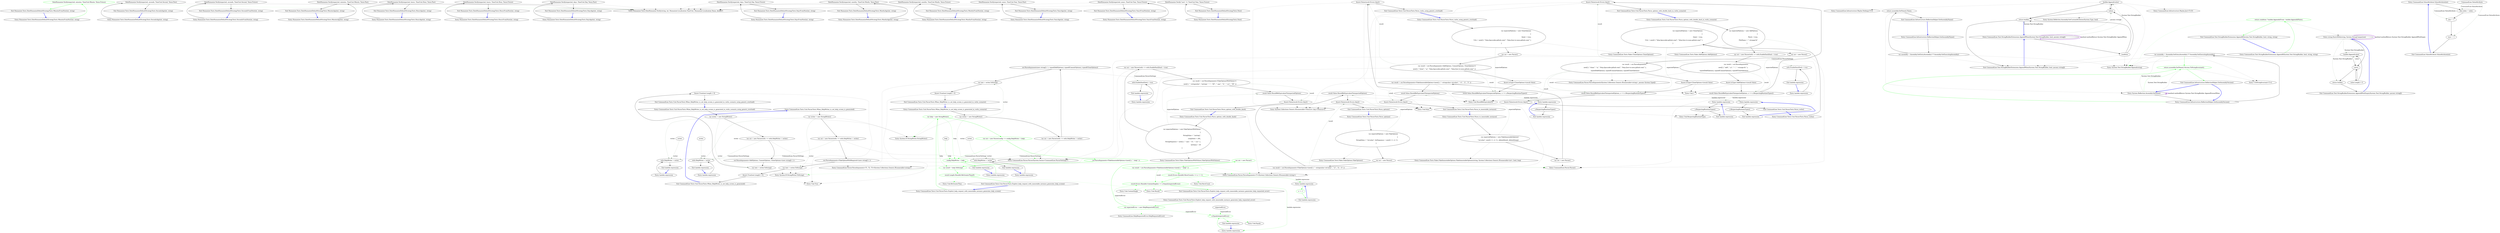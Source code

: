 digraph  {
d13 [label="DateHumanize.Verify(expected, minutes, TimeUnit.Minute, Tense.Future)", span="56-56", cluster="Humanizer.Tests.DateHumanizeDefaultStrategyTests.MinutesFromNow(int, string)", color=green, community=0];
d12 [label="Entry Humanizer.Tests.DateHumanizeDefaultStrategyTests.MinutesFromNow(int, string)", span="54-54", cluster="Humanizer.Tests.DateHumanizeDefaultStrategyTests.MinutesFromNow(int, string)"];
d14 [label="Exit Humanizer.Tests.DateHumanizeDefaultStrategyTests.MinutesFromNow(int, string)", span="54-54", cluster="Humanizer.Tests.DateHumanizeDefaultStrategyTests.MinutesFromNow(int, string)"];
d5 [label="Entry Humanizer.Tests.DateHumanize.Verify(string, int, Humanizer.Localisation.TimeUnit, Humanizer.Localisation.Tense, double?)", span="29-29", cluster="Humanizer.Tests.DateHumanize.Verify(string, int, Humanizer.Localisation.TimeUnit, Humanizer.Localisation.Tense, double?)"];
d3 [label="DateHumanize.Verify(expected, seconds, TimeUnit.Second, Tense.Past)", span="20-20", cluster="Humanizer.Tests.DateHumanizeDefaultStrategyTests.SecondsAgo(int, string)"];
d7 [label="DateHumanize.Verify(expected, seconds, TimeUnit.Second, Tense.Future)", span="30-30", cluster="Humanizer.Tests.DateHumanizeDefaultStrategyTests.SecondsFromNow(int, string)"];
d10 [label="DateHumanize.Verify(expected, minutes, TimeUnit.Minute, Tense.Past)", span="44-44", cluster="Humanizer.Tests.DateHumanizeDefaultStrategyTests.MinutesAgo(int, string)"];
d16 [label="DateHumanize.Verify(expected, hours, TimeUnit.Hour, Tense.Past)", span="66-66", cluster="Humanizer.Tests.DateHumanizeDefaultStrategyTests.HoursAgo(int, string)"];
d19 [label="DateHumanize.Verify(expected, hours, TimeUnit.Hour, Tense.Future)", span="76-76", cluster="Humanizer.Tests.DateHumanizeDefaultStrategyTests.HoursFromNow(int, string)"];
d22 [label="DateHumanize.Verify(expected, days, TimeUnit.Day, Tense.Past)", span="86-86", cluster="Humanizer.Tests.DateHumanizeDefaultStrategyTests.DaysAgo(int, string)"];
d25 [label="DateHumanize.Verify(expected, days, TimeUnit.Day, Tense.Future)", span="96-96", cluster="Humanizer.Tests.DateHumanizeDefaultStrategyTests.DaysFromNow(int, string)"];
d28 [label="DateHumanize.Verify(expected, months, TimeUnit.Month, Tense.Past)", span="106-106", cluster="Humanizer.Tests.DateHumanizeDefaultStrategyTests.MonthsAgo(int, string)"];
d31 [label="DateHumanize.Verify(expected, months, TimeUnit.Month, Tense.Future)", span="116-116", cluster="Humanizer.Tests.DateHumanizeDefaultStrategyTests.MonthsFromNow(int, string)"];
d34 [label="DateHumanize.Verify(expected, years, TimeUnit.Year, Tense.Past)", span="124-124", cluster="Humanizer.Tests.DateHumanizeDefaultStrategyTests.YearsAgo(int, string)"];
d37 [label="DateHumanize.Verify(expected, years, TimeUnit.Year, Tense.Future)", span="132-132", cluster="Humanizer.Tests.DateHumanizeDefaultStrategyTests.YearsFromNow(int, string)"];
d40 [label="DateHumanize.Verify(''now'', 0, TimeUnit.Year, Tense.Future)", span="138-138", cluster="Humanizer.Tests.DateHumanizeDefaultStrategyTests.Now()"];
d2 [label="Entry Humanizer.Tests.DateHumanizeDefaultStrategyTests.SecondsAgo(int, string)", span="18-18", cluster="Humanizer.Tests.DateHumanizeDefaultStrategyTests.SecondsAgo(int, string)"];
d4 [label="Exit Humanizer.Tests.DateHumanizeDefaultStrategyTests.SecondsAgo(int, string)", span="18-18", cluster="Humanizer.Tests.DateHumanizeDefaultStrategyTests.SecondsAgo(int, string)"];
d6 [label="Entry Humanizer.Tests.DateHumanizeDefaultStrategyTests.SecondsFromNow(int, string)", span="28-28", cluster="Humanizer.Tests.DateHumanizeDefaultStrategyTests.SecondsFromNow(int, string)"];
d8 [label="Exit Humanizer.Tests.DateHumanizeDefaultStrategyTests.SecondsFromNow(int, string)", span="28-28", cluster="Humanizer.Tests.DateHumanizeDefaultStrategyTests.SecondsFromNow(int, string)"];
d9 [label="Entry Humanizer.Tests.DateHumanizeDefaultStrategyTests.MinutesAgo(int, string)", span="42-42", cluster="Humanizer.Tests.DateHumanizeDefaultStrategyTests.MinutesAgo(int, string)"];
d11 [label="Exit Humanizer.Tests.DateHumanizeDefaultStrategyTests.MinutesAgo(int, string)", span="42-42", cluster="Humanizer.Tests.DateHumanizeDefaultStrategyTests.MinutesAgo(int, string)"];
d15 [label="Entry Humanizer.Tests.DateHumanizeDefaultStrategyTests.HoursAgo(int, string)", span="64-64", cluster="Humanizer.Tests.DateHumanizeDefaultStrategyTests.HoursAgo(int, string)"];
d17 [label="Exit Humanizer.Tests.DateHumanizeDefaultStrategyTests.HoursAgo(int, string)", span="64-64", cluster="Humanizer.Tests.DateHumanizeDefaultStrategyTests.HoursAgo(int, string)"];
d18 [label="Entry Humanizer.Tests.DateHumanizeDefaultStrategyTests.HoursFromNow(int, string)", span="74-74", cluster="Humanizer.Tests.DateHumanizeDefaultStrategyTests.HoursFromNow(int, string)"];
d20 [label="Exit Humanizer.Tests.DateHumanizeDefaultStrategyTests.HoursFromNow(int, string)", span="74-74", cluster="Humanizer.Tests.DateHumanizeDefaultStrategyTests.HoursFromNow(int, string)"];
d21 [label="Entry Humanizer.Tests.DateHumanizeDefaultStrategyTests.DaysAgo(int, string)", span="84-84", cluster="Humanizer.Tests.DateHumanizeDefaultStrategyTests.DaysAgo(int, string)"];
d23 [label="Exit Humanizer.Tests.DateHumanizeDefaultStrategyTests.DaysAgo(int, string)", span="84-84", cluster="Humanizer.Tests.DateHumanizeDefaultStrategyTests.DaysAgo(int, string)"];
d24 [label="Entry Humanizer.Tests.DateHumanizeDefaultStrategyTests.DaysFromNow(int, string)", span="94-94", cluster="Humanizer.Tests.DateHumanizeDefaultStrategyTests.DaysFromNow(int, string)"];
d26 [label="Exit Humanizer.Tests.DateHumanizeDefaultStrategyTests.DaysFromNow(int, string)", span="94-94", cluster="Humanizer.Tests.DateHumanizeDefaultStrategyTests.DaysFromNow(int, string)"];
d27 [label="Entry Humanizer.Tests.DateHumanizeDefaultStrategyTests.MonthsAgo(int, string)", span="104-104", cluster="Humanizer.Tests.DateHumanizeDefaultStrategyTests.MonthsAgo(int, string)"];
d29 [label="Exit Humanizer.Tests.DateHumanizeDefaultStrategyTests.MonthsAgo(int, string)", span="104-104", cluster="Humanizer.Tests.DateHumanizeDefaultStrategyTests.MonthsAgo(int, string)"];
d30 [label="Entry Humanizer.Tests.DateHumanizeDefaultStrategyTests.MonthsFromNow(int, string)", span="114-114", cluster="Humanizer.Tests.DateHumanizeDefaultStrategyTests.MonthsFromNow(int, string)"];
d32 [label="Exit Humanizer.Tests.DateHumanizeDefaultStrategyTests.MonthsFromNow(int, string)", span="114-114", cluster="Humanizer.Tests.DateHumanizeDefaultStrategyTests.MonthsFromNow(int, string)"];
d33 [label="Entry Humanizer.Tests.DateHumanizeDefaultStrategyTests.YearsAgo(int, string)", span="122-122", cluster="Humanizer.Tests.DateHumanizeDefaultStrategyTests.YearsAgo(int, string)"];
d35 [label="Exit Humanizer.Tests.DateHumanizeDefaultStrategyTests.YearsAgo(int, string)", span="122-122", cluster="Humanizer.Tests.DateHumanizeDefaultStrategyTests.YearsAgo(int, string)"];
d36 [label="Entry Humanizer.Tests.DateHumanizeDefaultStrategyTests.YearsFromNow(int, string)", span="130-130", cluster="Humanizer.Tests.DateHumanizeDefaultStrategyTests.YearsFromNow(int, string)"];
d38 [label="Exit Humanizer.Tests.DateHumanizeDefaultStrategyTests.YearsFromNow(int, string)", span="130-130", cluster="Humanizer.Tests.DateHumanizeDefaultStrategyTests.YearsFromNow(int, string)"];
d39 [label="Entry Humanizer.Tests.DateHumanizeDefaultStrategyTests.Now()", span="136-136", cluster="Humanizer.Tests.DateHumanizeDefaultStrategyTests.Now()"];
d41 [label="Exit Humanizer.Tests.DateHumanizeDefaultStrategyTests.Now()", span="136-136", cluster="Humanizer.Tests.DateHumanizeDefaultStrategyTests.Now()"];
m0_0 [label="Entry CommandLine.Tests.Unit.ParserTests.When_HelpWriter_is_set_help_screen_is_generated()", span="13-13", cluster="CommandLine.Tests.Unit.ParserTests.When_HelpWriter_is_set_help_screen_is_generated()", file="ParserTests.cs"];
m0_3 [label="sut.ParseArguments<FakeOptionWithRequired>(new string[] { })", span="20-20", cluster="CommandLine.Tests.Unit.ParserTests.When_HelpWriter_is_set_help_screen_is_generated()", file="ParserTests.cs"];
m0_1 [label="var writer = new StringWriter()", span="16-16", cluster="CommandLine.Tests.Unit.ParserTests.When_HelpWriter_is_set_help_screen_is_generated()", file="ParserTests.cs"];
m0_2 [label="var sut = new Parser(with => with.HelpWriter = writer)", span="17-17", cluster="CommandLine.Tests.Unit.ParserTests.When_HelpWriter_is_set_help_screen_is_generated()", file="ParserTests.cs"];
m0_4 [label="var text = writer.ToString()", span="23-23", cluster="CommandLine.Tests.Unit.ParserTests.When_HelpWriter_is_set_help_screen_is_generated()", file="ParserTests.cs"];
m0_5 [label="Assert.True(text.Length > 0)", span="24-24", cluster="CommandLine.Tests.Unit.ParserTests.When_HelpWriter_is_set_help_screen_is_generated()", file="ParserTests.cs"];
m0_6 [label="Exit CommandLine.Tests.Unit.ParserTests.When_HelpWriter_is_set_help_screen_is_generated()", span="13-13", cluster="CommandLine.Tests.Unit.ParserTests.When_HelpWriter_is_set_help_screen_is_generated()", file="ParserTests.cs"];
m0_108 [label="Entry CommandLine.Tests.Unit.ParserTests.Explicit_help_request_with_immutable_instance_generates_help_requested_error()", span="188-188", cluster="CommandLine.Tests.Unit.ParserTests.Explicit_help_request_with_immutable_instance_generates_help_requested_error()", file="ParserTests.cs"];
m0_109 [label="var expectedError = new HelpRequestedError()", span="191-191", cluster="CommandLine.Tests.Unit.ParserTests.Explicit_help_request_with_immutable_instance_generates_help_requested_error()", color=green, community=0, file="ParserTests.cs"];
m0_110 [label="var sut = new Parser()", span="192-192", cluster="CommandLine.Tests.Unit.ParserTests.Explicit_help_request_with_immutable_instance_generates_help_requested_error()", color=green, community=0, file="ParserTests.cs"];
m0_113 [label="result.Errors.Should().ContainSingle(e => e.Equals(expectedError))", span="199-199", cluster="CommandLine.Tests.Unit.ParserTests.Explicit_help_request_with_immutable_instance_generates_help_requested_error()", color=green, community=0, file="ParserTests.cs"];
m0_111 [label="var result = sut.ParseArguments<FakeImmutableOptions>(new[] { ''--help'' })", span="195-195", cluster="CommandLine.Tests.Unit.ParserTests.Explicit_help_request_with_immutable_instance_generates_help_requested_error()", color=green, community=0, file="ParserTests.cs"];
m0_112 [label="result.Errors.Should().HaveCount(x => x == 1)", span="198-198", cluster="CommandLine.Tests.Unit.ParserTests.Explicit_help_request_with_immutable_instance_generates_help_requested_error()", color=green, community=0, file="ParserTests.cs"];
m0_114 [label="Exit CommandLine.Tests.Unit.ParserTests.Explicit_help_request_with_immutable_instance_generates_help_requested_error()", span="188-188", cluster="CommandLine.Tests.Unit.ParserTests.Explicit_help_request_with_immutable_instance_generates_help_requested_error()", file="ParserTests.cs"];
m0_8 [label="Entry CommandLine.Parser.Parser(System.Action<CommandLine.ParserSettings>)", span="36-36", cluster="CommandLine.Parser.Parser(System.Action<CommandLine.ParserSettings>)", file="ParserTests.cs"];
m0_85 [label="Entry CommandLine.Tests.Fakes.CloneOptions.CloneOptions()", span="33-33", cluster="CommandLine.Tests.Fakes.CloneOptions.CloneOptions()", file="ParserTests.cs"];
m0_126 [label="Entry CommandLine.Tests.Unit.ParserTests.Explicit_help_request_with_immutable_instance_generates_help_screen()", span="204-204", cluster="CommandLine.Tests.Unit.ParserTests.Explicit_help_request_with_immutable_instance_generates_help_screen()", file="ParserTests.cs"];
m0_127 [label="var help = new StringWriter()", span="207-207", cluster="CommandLine.Tests.Unit.ParserTests.Explicit_help_request_with_immutable_instance_generates_help_screen()", color=green, community=0, file="ParserTests.cs"];
m0_128 [label="var sut = new Parser(config => config.HelpWriter = help)", span="208-208", cluster="CommandLine.Tests.Unit.ParserTests.Explicit_help_request_with_immutable_instance_generates_help_screen()", color=green, community=0, file="ParserTests.cs"];
m0_130 [label="var result = help.ToString()", span="212-212", cluster="CommandLine.Tests.Unit.ParserTests.Explicit_help_request_with_immutable_instance_generates_help_screen()", color=green, community=0, file="ParserTests.cs"];
m0_129 [label="sut.ParseArguments<FakeImmutableOptions>(new[] { ''--help'' })", span="211-211", cluster="CommandLine.Tests.Unit.ParserTests.Explicit_help_request_with_immutable_instance_generates_help_screen()", color=green, community=0, file="ParserTests.cs"];
m0_131 [label="result.Length.Should().BeGreaterThan(0)", span="215-215", cluster="CommandLine.Tests.Unit.ParserTests.Explicit_help_request_with_immutable_instance_generates_help_screen()", color=green, community=0, file="ParserTests.cs"];
m0_132 [label="Exit CommandLine.Tests.Unit.ParserTests.Explicit_help_request_with_immutable_instance_generates_help_screen()", span="204-204", cluster="CommandLine.Tests.Unit.ParserTests.Explicit_help_request_with_immutable_instance_generates_help_screen()", file="ParserTests.cs"];
m0_11 [label="Entry Unk.True", span="", cluster="Unk.True", file="ParserTests.cs"];
m0_49 [label="Entry CommandLine.Tests.Unit.ParserTests.Parse_options_with_double_dash()", span="80-80", cluster="CommandLine.Tests.Unit.ParserTests.Parse_options_with_double_dash()", file="ParserTests.cs"];
m0_52 [label="var result = sut.ParseArguments<FakeOptionsWithValues>(\r\n                new[] { ''--stringvalue'', ''astring'', ''--'', ''20'', ''--aaa'', ''-b'', ''--ccc'', ''30'' })", span="93-94", cluster="CommandLine.Tests.Unit.ParserTests.Parse_options_with_double_dash()", file="ParserTests.cs"];
m0_51 [label="var sut = new Parser(with => with.EnableDashDash = true)", span="90-90", cluster="CommandLine.Tests.Unit.ParserTests.Parse_options_with_double_dash()", file="ParserTests.cs"];
m0_53 [label="result.Value.ShouldBeEquivalentTo(expectedOptions)", span="97-97", cluster="CommandLine.Tests.Unit.ParserTests.Parse_options_with_double_dash()", file="ParserTests.cs"];
m0_54 [label="Assert.False(result.Errors.Any())", span="98-98", cluster="CommandLine.Tests.Unit.ParserTests.Parse_options_with_double_dash()", file="ParserTests.cs"];
m0_50 [label="var expectedOptions = new FakeOptionsWithValues\r\n                {\r\n                    StringValue = ''astring'',\r\n                    LongValue = 20L,\r\n                    StringSequence = new[] { ''--aaa'', ''-b'', ''--ccc'' },\r\n                    IntValue = 30\r\n                }", span="83-89", cluster="CommandLine.Tests.Unit.ParserTests.Parse_options_with_double_dash()", file="ParserTests.cs"];
m0_55 [label="Exit CommandLine.Tests.Unit.ParserTests.Parse_options_with_double_dash()", span="80-80", cluster="CommandLine.Tests.Unit.ParserTests.Parse_options_with_double_dash()", file="ParserTests.cs"];
m0_118 [label="Entry Unk.ContainSingle", span="", cluster="Unk.ContainSingle", file="ParserTests.cs"];
m0_69 [label="Entry Unk.>", span="", cluster="Unk.>", file="ParserTests.cs"];
m0_22 [label="Entry CommandLine.Parser.ParseArguments(System.Collections.Generic.IEnumerable<string>, params System.Type[])", span="141-141", cluster="CommandLine.Parser.ParseArguments(System.Collections.Generic.IEnumerable<string>, params System.Type[])", file="ParserTests.cs"];
m0_33 [label="Entry CommandLine.Parser.ParseArguments<T1, T2, T3>(System.Collections.Generic.IEnumerable<string>)", span="46-46", cluster="CommandLine.Parser.ParseArguments<T1, T2, T3>(System.Collections.Generic.IEnumerable<string>)", file="ParserTests.cs"];
m0_89 [label="Entry CommandLine.Tests.Unit.ParserTests.Parse_verbs_using_generic_overload()", span="149-149", cluster="CommandLine.Tests.Unit.ParserTests.Parse_verbs_using_generic_overload()", file="ParserTests.cs"];
m0_91 [label="var sut = new Parser()", span="157-157", cluster="CommandLine.Tests.Unit.ParserTests.Parse_verbs_using_generic_overload()", file="ParserTests.cs"];
m0_90 [label="var expectedOptions = new CloneOptions\r\n            {\r\n                Quiet = true,\r\n                Urls = new[] { ''http://gsscoder.github.com/'', ''http://yes-to-nooo.github.com/'' }\r\n            }", span="152-156", cluster="CommandLine.Tests.Unit.ParserTests.Parse_verbs_using_generic_overload()", file="ParserTests.cs"];
m0_92 [label="var result = sut.ParseArguments<AddOptions, CommitOptions, CloneOptions>(\r\n                new[] { ''clone'', ''-q'', ''http://gsscoder.github.com/'', ''http://yes-to-nooo.github.com/'' })", span="160-161", cluster="CommandLine.Tests.Unit.ParserTests.Parse_verbs_using_generic_overload()", file="ParserTests.cs"];
m0_94 [label="result.Value.ShouldBeEquivalentTo(expectedOptions, o => o.RespectingRuntimeTypes())", span="165-165", cluster="CommandLine.Tests.Unit.ParserTests.Parse_verbs_using_generic_overload()", file="ParserTests.cs"];
m0_93 [label="Assert.IsType<CloneOptions>(result.Value)", span="164-164", cluster="CommandLine.Tests.Unit.ParserTests.Parse_verbs_using_generic_overload()", file="ParserTests.cs"];
m0_95 [label="Assert.False(result.Errors.Any())", span="166-166", cluster="CommandLine.Tests.Unit.ParserTests.Parse_verbs_using_generic_overload()", file="ParserTests.cs"];
m0_96 [label="Exit CommandLine.Tests.Unit.ParserTests.Parse_verbs_using_generic_overload()", span="149-149", cluster="CommandLine.Tests.Unit.ParserTests.Parse_verbs_using_generic_overload()", file="ParserTests.cs"];
m0_60 [label="Entry CommandLine.Tests.Unit.ParserTests.Parse_options_with_double_dash_in_verbs_scenario()", span="103-103", cluster="CommandLine.Tests.Unit.ParserTests.Parse_options_with_double_dash_in_verbs_scenario()", file="ParserTests.cs"];
m0_62 [label="var sut = new Parser(with => with.EnableDashDash = true)", span="111-111", cluster="CommandLine.Tests.Unit.ParserTests.Parse_options_with_double_dash_in_verbs_scenario()", file="ParserTests.cs"];
m0_61 [label="var expectedOptions = new AddOptions\r\n                {\r\n                    Patch = true,\r\n                    FileName = ''--strange-fn''\r\n                }", span="106-110", cluster="CommandLine.Tests.Unit.ParserTests.Parse_options_with_double_dash_in_verbs_scenario()", file="ParserTests.cs"];
m0_63 [label="var result = sut.ParseArguments(\r\n                new[] { ''add'', ''-p'', ''--'', ''--strange-fn'' },\r\n                typeof(AddOptions), typeof(CommitOptions), typeof(CloneOptions))", span="114-116", cluster="CommandLine.Tests.Unit.ParserTests.Parse_options_with_double_dash_in_verbs_scenario()", file="ParserTests.cs"];
m0_65 [label="result.Value.ShouldBeEquivalentTo(expectedOptions, o => o.RespectingRuntimeTypes())", span="120-120", cluster="CommandLine.Tests.Unit.ParserTests.Parse_options_with_double_dash_in_verbs_scenario()", file="ParserTests.cs"];
m0_64 [label="Assert.IsType<AddOptions>(result.Value)", span="119-119", cluster="CommandLine.Tests.Unit.ParserTests.Parse_options_with_double_dash_in_verbs_scenario()", file="ParserTests.cs"];
m0_66 [label="Assert.False(result.Errors.Any())", span="121-121", cluster="CommandLine.Tests.Unit.ParserTests.Parse_options_with_double_dash_in_verbs_scenario()", file="ParserTests.cs"];
m0_67 [label="Exit CommandLine.Tests.Unit.ParserTests.Parse_options_with_double_dash_in_verbs_scenario()", span="103-103", cluster="CommandLine.Tests.Unit.ParserTests.Parse_options_with_double_dash_in_verbs_scenario()", file="ParserTests.cs"];
m0_7 [label="Entry System.IO.StringWriter.StringWriter()", span="0-0", cluster="System.IO.StringWriter.StringWriter()", file="ParserTests.cs"];
m0_133 [label="Entry Unk.BeGreaterThan", span="", cluster="Unk.BeGreaterThan", file="ParserTests.cs"];
m0_76 [label="Entry Unk.RespectingRuntimeTypes", span="", cluster="Unk.RespectingRuntimeTypes", file="ParserTests.cs"];
m0_45 [label="Entry CommandLine.Parser.Parser()", span="25-25", cluster="CommandLine.Parser.Parser()", file="ParserTests.cs"];
m0_47 [label="Entry System.Collections.Generic.IEnumerable<TSource>.Any<TSource>()", span="0-0", cluster="System.Collections.Generic.IEnumerable<TSource>.Any<TSource>()", file="ParserTests.cs"];
m0_73 [label="Entry lambda expression", span="120-120", cluster="lambda expression", file="ParserTests.cs"];
m0_123 [label="e.Equals(expectedError)", span="199-199", cluster="lambda expression", color=green, community=0, file="ParserTests.cs"];
m0_122 [label="Entry lambda expression", span="199-199", cluster="lambda expression", file="ParserTests.cs"];
m0_124 [label="Exit lambda expression", span="199-199", cluster="lambda expression", file="ParserTests.cs"];
m0_119 [label="Entry lambda expression", span="198-198", cluster="lambda expression", file="ParserTests.cs"];
m0_120 [label="x == 1", span="198-198", cluster="lambda expression", color=green, community=0, file="ParserTests.cs"];
m0_121 [label="Exit lambda expression", span="198-198", cluster="lambda expression", file="ParserTests.cs"];
m0_135 [label="config.HelpWriter = help", span="208-208", cluster="lambda expression", color=green, community=0, file="ParserTests.cs"];
m0_134 [label="Entry lambda expression", span="208-208", cluster="lambda expression", file="ParserTests.cs"];
m0_136 [label="Exit lambda expression", span="208-208", cluster="lambda expression", file="ParserTests.cs"];
m0_13 [label="with.HelpWriter = writer", span="17-17", cluster="lambda expression", file="ParserTests.cs"];
m0_24 [label="with.HelpWriter = writer", span="33-33", cluster="lambda expression", file="ParserTests.cs"];
m0_35 [label="with.HelpWriter = writer", span="49-49", cluster="lambda expression", file="ParserTests.cs"];
m0_58 [label="with.EnableDashDash = true", span="90-90", cluster="lambda expression", file="ParserTests.cs"];
m0_71 [label="with.EnableDashDash = true", span="111-111", cluster="lambda expression", file="ParserTests.cs"];
m0_12 [label="Entry lambda expression", span="17-17", cluster="lambda expression", file="ParserTests.cs"];
m0_14 [label="Exit lambda expression", span="17-17", cluster="lambda expression", file="ParserTests.cs"];
m0_23 [label="Entry lambda expression", span="33-33", cluster="lambda expression", file="ParserTests.cs"];
m0_25 [label="Exit lambda expression", span="33-33", cluster="lambda expression", file="ParserTests.cs"];
m0_34 [label="Entry lambda expression", span="49-49", cluster="lambda expression", file="ParserTests.cs"];
m0_36 [label="Exit lambda expression", span="49-49", cluster="lambda expression", file="ParserTests.cs"];
m0_57 [label="Entry lambda expression", span="90-90", cluster="lambda expression", file="ParserTests.cs"];
m0_59 [label="Exit lambda expression", span="90-90", cluster="lambda expression", file="ParserTests.cs"];
m0_70 [label="Entry lambda expression", span="111-111", cluster="lambda expression", file="ParserTests.cs"];
m0_72 [label="Exit lambda expression", span="111-111", cluster="lambda expression", file="ParserTests.cs"];
m0_86 [label="Entry lambda expression", span="143-143", cluster="lambda expression", file="ParserTests.cs"];
m0_97 [label="Entry lambda expression", span="165-165", cluster="lambda expression", file="ParserTests.cs"];
m0_88 [label="Exit lambda expression", span="143-143", cluster="lambda expression", file="ParserTests.cs"];
m0_87 [label="o.RespectingRuntimeTypes()", span="143-143", cluster="lambda expression", file="ParserTests.cs"];
m0_99 [label="Exit lambda expression", span="165-165", cluster="lambda expression", file="ParserTests.cs"];
m0_98 [label="o.RespectingRuntimeTypes()", span="165-165", cluster="lambda expression", file="ParserTests.cs"];
m0_74 [label="o.RespectingRuntimeTypes()", span="120-120", cluster="lambda expression", file="ParserTests.cs"];
m0_75 [label="Exit lambda expression", span="120-120", cluster="lambda expression", file="ParserTests.cs"];
m0_26 [label="Entry CommandLine.Tests.Unit.ParserTests.When_HelpWriter_is_set_help_screen_is_generated_in_verbs_scenario_using_generic_overload()", span="45-45", cluster="CommandLine.Tests.Unit.ParserTests.When_HelpWriter_is_set_help_screen_is_generated_in_verbs_scenario_using_generic_overload()", file="ParserTests.cs"];
m0_27 [label="var writer = new StringWriter()", span="48-48", cluster="CommandLine.Tests.Unit.ParserTests.When_HelpWriter_is_set_help_screen_is_generated_in_verbs_scenario_using_generic_overload()", file="ParserTests.cs"];
m0_28 [label="var sut = new Parser(with => with.HelpWriter = writer)", span="49-49", cluster="CommandLine.Tests.Unit.ParserTests.When_HelpWriter_is_set_help_screen_is_generated_in_verbs_scenario_using_generic_overload()", file="ParserTests.cs"];
m0_30 [label="var text = writer.ToString()", span="55-55", cluster="CommandLine.Tests.Unit.ParserTests.When_HelpWriter_is_set_help_screen_is_generated_in_verbs_scenario_using_generic_overload()", file="ParserTests.cs"];
m0_29 [label="sut.ParseArguments<AddOptions, CommitOptions, CloneOptions>(new string[] { })", span="52-52", cluster="CommandLine.Tests.Unit.ParserTests.When_HelpWriter_is_set_help_screen_is_generated_in_verbs_scenario_using_generic_overload()", file="ParserTests.cs"];
m0_31 [label="Assert.True(text.Length > 0)", span="56-56", cluster="CommandLine.Tests.Unit.ParserTests.When_HelpWriter_is_set_help_screen_is_generated_in_verbs_scenario_using_generic_overload()", file="ParserTests.cs"];
m0_32 [label="Exit CommandLine.Tests.Unit.ParserTests.When_HelpWriter_is_set_help_screen_is_generated_in_verbs_scenario_using_generic_overload()", span="45-45", cluster="CommandLine.Tests.Unit.ParserTests.When_HelpWriter_is_set_help_screen_is_generated_in_verbs_scenario_using_generic_overload()", file="ParserTests.cs"];
m0_116 [label="Entry Unk.Should", span="", cluster="Unk.Should", file="ParserTests.cs"];
m0_125 [label="Entry Unk.Equals", span="", cluster="Unk.Equals", file="ParserTests.cs"];
m0_48 [label="Entry Unk.False", span="", cluster="Unk.False", file="ParserTests.cs"];
m0_10 [label="Entry System.IO.StringWriter.ToString()", span="0-0", cluster="System.IO.StringWriter.ToString()", file="ParserTests.cs"];
m0_117 [label="Entry Unk.HaveCount", span="", cluster="Unk.HaveCount", file="ParserTests.cs"];
m0_107 [label="Entry CommandLine.Tests.Fakes.FakeImmutableOptions.FakeImmutableOptions(string, System.Collections.Generic.IEnumerable<int>, bool, long)", span="13-13", cluster="CommandLine.Tests.Fakes.FakeImmutableOptions.FakeImmutableOptions(string, System.Collections.Generic.IEnumerable<int>, bool, long)", file="ParserTests.cs"];
m0_68 [label="Entry CommandLine.Tests.Fakes.AddOptions.AddOptions()", span="7-7", cluster="CommandLine.Tests.Fakes.AddOptions.AddOptions()", file="ParserTests.cs"];
m0_37 [label="Entry CommandLine.Tests.Unit.ParserTests.Parse_options()", span="61-61", cluster="CommandLine.Tests.Unit.ParserTests.Parse_options()", file="ParserTests.cs"];
m0_39 [label="var sut = new Parser()", span="68-68", cluster="CommandLine.Tests.Unit.ParserTests.Parse_options()", file="ParserTests.cs"];
m0_40 [label="var result = sut.ParseArguments<FakeOptions>(new[] { ''--stringvalue=strvalue'', ''-i1'', ''2'', ''3'' })", span="71-71", cluster="CommandLine.Tests.Unit.ParserTests.Parse_options()", file="ParserTests.cs"];
m0_38 [label="var expectedOptions = new FakeOptions\r\n                {\r\n                    StringValue = ''strvalue'', IntSequence = new[] { 1, 2, 3 }\r\n                }", span="64-67", cluster="CommandLine.Tests.Unit.ParserTests.Parse_options()", file="ParserTests.cs"];
m0_41 [label="result.Value.ShouldBeEquivalentTo(expectedOptions)", span="74-74", cluster="CommandLine.Tests.Unit.ParserTests.Parse_options()", file="ParserTests.cs"];
m0_42 [label="Assert.False(result.Errors.Any())", span="75-75", cluster="CommandLine.Tests.Unit.ParserTests.Parse_options()", file="ParserTests.cs"];
m0_43 [label="Exit CommandLine.Tests.Unit.ParserTests.Parse_options()", span="61-61", cluster="CommandLine.Tests.Unit.ParserTests.Parse_options()", file="ParserTests.cs"];
m0_100 [label="Entry CommandLine.Tests.Unit.ParserTests.Parse_to_immutable_instance()", span="171-171", cluster="CommandLine.Tests.Unit.ParserTests.Parse_to_immutable_instance()", file="ParserTests.cs"];
m0_102 [label="var sut = new Parser()", span="176-176", cluster="CommandLine.Tests.Unit.ParserTests.Parse_to_immutable_instance()", file="ParserTests.cs"];
m0_103 [label="var result = sut.ParseArguments<FakeImmutableOptions>(new[] { ''--stringvalue=strvalue'', ''-i1'', ''2'', ''3'' })", span="179-179", cluster="CommandLine.Tests.Unit.ParserTests.Parse_to_immutable_instance()", file="ParserTests.cs"];
m0_101 [label="var expectedOptions = new FakeImmutableOptions(\r\n                ''strvalue'', new[] { 1, 2, 3 }, default(bool), default(long))", span="174-175", cluster="CommandLine.Tests.Unit.ParserTests.Parse_to_immutable_instance()", file="ParserTests.cs"];
m0_104 [label="result.Value.ShouldBeEquivalentTo(expectedOptions)", span="182-182", cluster="CommandLine.Tests.Unit.ParserTests.Parse_to_immutable_instance()", file="ParserTests.cs"];
m0_105 [label="Assert.False(result.Errors.Any())", span="183-183", cluster="CommandLine.Tests.Unit.ParserTests.Parse_to_immutable_instance()", file="ParserTests.cs"];
m0_106 [label="Exit CommandLine.Tests.Unit.ParserTests.Parse_to_immutable_instance()", span="171-171", cluster="CommandLine.Tests.Unit.ParserTests.Parse_to_immutable_instance()", file="ParserTests.cs"];
m0_15 [label="Entry CommandLine.Tests.Unit.ParserTests.When_HelpWriter_is_set_help_screen_is_generated_in_verbs_scenario()", span="29-29", cluster="CommandLine.Tests.Unit.ParserTests.When_HelpWriter_is_set_help_screen_is_generated_in_verbs_scenario()", file="ParserTests.cs"];
m0_16 [label="var writer = new StringWriter()", span="32-32", cluster="CommandLine.Tests.Unit.ParserTests.When_HelpWriter_is_set_help_screen_is_generated_in_verbs_scenario()", file="ParserTests.cs"];
m0_17 [label="var sut = new Parser(with => with.HelpWriter = writer)", span="33-33", cluster="CommandLine.Tests.Unit.ParserTests.When_HelpWriter_is_set_help_screen_is_generated_in_verbs_scenario()", file="ParserTests.cs"];
m0_19 [label="var text = writer.ToString()", span="39-39", cluster="CommandLine.Tests.Unit.ParserTests.When_HelpWriter_is_set_help_screen_is_generated_in_verbs_scenario()", file="ParserTests.cs"];
m0_18 [label="sut.ParseArguments(new string[] { }, typeof(AddOptions), typeof(CommitOptions), typeof(CloneOptions))", span="36-36", cluster="CommandLine.Tests.Unit.ParserTests.When_HelpWriter_is_set_help_screen_is_generated_in_verbs_scenario()", file="ParserTests.cs"];
m0_20 [label="Assert.True(text.Length > 0)", span="40-40", cluster="CommandLine.Tests.Unit.ParserTests.When_HelpWriter_is_set_help_screen_is_generated_in_verbs_scenario()", file="ParserTests.cs"];
m0_21 [label="Exit CommandLine.Tests.Unit.ParserTests.When_HelpWriter_is_set_help_screen_is_generated_in_verbs_scenario()", span="29-29", cluster="CommandLine.Tests.Unit.ParserTests.When_HelpWriter_is_set_help_screen_is_generated_in_verbs_scenario()", file="ParserTests.cs"];
m0_9 [label="Entry CommandLine.Parser.ParseArguments<T>(System.Collections.Generic.IEnumerable<string>)", span="84-84", cluster="CommandLine.Parser.ParseArguments<T>(System.Collections.Generic.IEnumerable<string>)", file="ParserTests.cs"];
m0_77 [label="Entry CommandLine.Tests.Unit.ParserTests.Parse_verbs()", span="126-126", cluster="CommandLine.Tests.Unit.ParserTests.Parse_verbs()", file="ParserTests.cs"];
m0_79 [label="var sut = new Parser()", span="134-134", cluster="CommandLine.Tests.Unit.ParserTests.Parse_verbs()", file="ParserTests.cs"];
m0_78 [label="var expectedOptions = new CloneOptions\r\n                {\r\n                    Quiet = true,\r\n                    Urls = new[] { ''http://gsscoder.github.com/'', ''http://yes-to-nooo.github.com/'' }\r\n                }", span="129-133", cluster="CommandLine.Tests.Unit.ParserTests.Parse_verbs()", file="ParserTests.cs"];
m0_80 [label="var result = sut.ParseArguments(\r\n                new[] { ''clone'', ''-q'', ''http://gsscoder.github.com/'', ''http://yes-to-nooo.github.com/'' },\r\n                typeof(AddOptions), typeof(CommitOptions), typeof(CloneOptions))", span="137-139", cluster="CommandLine.Tests.Unit.ParserTests.Parse_verbs()", file="ParserTests.cs"];
m0_82 [label="result.Value.ShouldBeEquivalentTo(expectedOptions, o => o.RespectingRuntimeTypes())", span="143-143", cluster="CommandLine.Tests.Unit.ParserTests.Parse_verbs()", file="ParserTests.cs"];
m0_81 [label="Assert.IsType<CloneOptions>(result.Value)", span="142-142", cluster="CommandLine.Tests.Unit.ParserTests.Parse_verbs()", file="ParserTests.cs"];
m0_83 [label="Assert.False(result.Errors.Any())", span="144-144", cluster="CommandLine.Tests.Unit.ParserTests.Parse_verbs()", file="ParserTests.cs"];
m0_84 [label="Exit CommandLine.Tests.Unit.ParserTests.Parse_verbs()", span="126-126", cluster="CommandLine.Tests.Unit.ParserTests.Parse_verbs()", file="ParserTests.cs"];
m0_44 [label="Entry CommandLine.Tests.Fakes.FakeOptions.FakeOptions()", span="6-6", cluster="CommandLine.Tests.Fakes.FakeOptions.FakeOptions()", file="ParserTests.cs"];
m0_56 [label="Entry CommandLine.Tests.Fakes.FakeOptionsWithValues.FakeOptionsWithValues()", span="6-6", cluster="CommandLine.Tests.Fakes.FakeOptionsWithValues.FakeOptionsWithValues()", file="ParserTests.cs"];
m0_115 [label="Entry CommandLine.HelpRequestedError.HelpRequestedError()", span="353-353", cluster="CommandLine.HelpRequestedError.HelpRequestedError()", file="ParserTests.cs"];
m0_46 [label="Entry Unk.ShouldBeEquivalentTo", span="", cluster="Unk.ShouldBeEquivalentTo", file="ParserTests.cs"];
m0_140 [label=expectedError, span="", file="ParserTests.cs"];
m0_141 [label=help, span="", file="ParserTests.cs"];
m0_137 [label=writer, span="", file="ParserTests.cs"];
m0_138 [label=writer, span="", file="ParserTests.cs"];
m0_139 [label=writer, span="", file="ParserTests.cs"];
m1_9 [label="Entry CommandLine.Infrastructure.Maybe.Nothing<T>()", span="63-63", cluster="CommandLine.Infrastructure.Maybe.Nothing<T>()", file="ReflectionHelper.cs"];
m1_20 [label="Entry CommandLine.Text.StringBuilderExtensions.AppendIf(System.Text.StringBuilder, bool, string, string)", span="42-42", cluster="CommandLine.Text.StringBuilderExtensions.AppendIf(System.Text.StringBuilder, bool, string, string)", file="ReflectionHelper.cs"];
m1_21 [label="return condition ? builder.Append(ifTrue) : builder.Append(ifFalse);", span="44-44", cluster="CommandLine.Text.StringBuilderExtensions.AppendIf(System.Text.StringBuilder, bool, string, string)", file="ReflectionHelper.cs", color=green, community=0];
m1_22 [label="Exit CommandLine.Text.StringBuilderExtensions.AppendIf(System.Text.StringBuilder, bool, string, string)", span="42-42", cluster="CommandLine.Text.StringBuilderExtensions.AppendIf(System.Text.StringBuilder, bool, string, string)", file="ReflectionHelper.cs"];
m1_1 [label=condition, span="11-11", cluster="CommandLine.Text.StringBuilderExtensions.AppendWhen(System.Text.StringBuilder, bool, params string[])", file="ReflectionHelper.cs"];
m1_0 [label="Entry CommandLine.Text.StringBuilderExtensions.AppendWhen(System.Text.StringBuilder, bool, params string[])", span="9-9", cluster="CommandLine.Text.StringBuilderExtensions.AppendWhen(System.Text.StringBuilder, bool, params string[])", file="ReflectionHelper.cs"];
m1_2 [label=values, span="13-13", cluster="CommandLine.Text.StringBuilderExtensions.AppendWhen(System.Text.StringBuilder, bool, params string[])", file="ReflectionHelper.cs"];
m1_3 [label="builder.Append(value)", span="15-15", cluster="CommandLine.Text.StringBuilderExtensions.AppendWhen(System.Text.StringBuilder, bool, params string[])", file="ReflectionHelper.cs"];
m1_4 [label="return builder;", span="18-18", cluster="CommandLine.Text.StringBuilderExtensions.AppendWhen(System.Text.StringBuilder, bool, params string[])", file="ReflectionHelper.cs"];
m1_14 [label="Entry System.Reflection.Assembly.GetName()", span="0-0", cluster="System.Reflection.Assembly.GetName()", file="ReflectionHelper.cs"];
m1_17 [label="return assembly.GetName().Version.ToStringInvariant();", span="30-30", cluster="CommandLine.Infrastructure.ReflectionHelper.GetAssemblyVersion()", color=green, community=0, file="ReflectionHelper.cs"];
m1_15 [label="Entry CommandLine.Infrastructure.ReflectionHelper.GetAssemblyVersion()", span="27-27", cluster="CommandLine.Infrastructure.ReflectionHelper.GetAssemblyVersion()", file="ReflectionHelper.cs"];
m1_16 [label="var assembly = Assembly.GetEntryAssembly() ?? Assembly.GetExecutingAssembly()", span="29-29", cluster="CommandLine.Infrastructure.ReflectionHelper.GetAssemblyVersion()", file="ReflectionHelper.cs"];
m1_18 [label="Exit CommandLine.Infrastructure.ReflectionHelper.GetAssemblyVersion()", span="27-27", cluster="CommandLine.Infrastructure.ReflectionHelper.GetAssemblyVersion()", file="ReflectionHelper.cs"];
m1_19 [label="Entry T.ToStringInvariant<T>()", span="14-14", cluster="T.ToStringInvariant<T>()", file="ReflectionHelper.cs"];
m1_8 [label="Entry CommandLine.Infrastructure.Maybe.Just<T>(T)", span="68-68", cluster="CommandLine.Infrastructure.Maybe.Just<T>(T)", file="ReflectionHelper.cs"];
m1_7 [label="Entry System.Reflection.Assembly.GetCustomAttributes(System.Type, bool)", span="0-0", cluster="System.Reflection.Assembly.GetCustomAttributes(System.Type, bool)", file="ReflectionHelper.cs"];
m1_6 [label="Entry System.Text.StringBuilder.Append(string)", span="0-0", cluster="System.Text.StringBuilder.Append(string)", file="ReflectionHelper.cs"];
m1_5 [label="Exit CommandLine.Text.StringBuilderExtensions.AppendWhen(System.Text.StringBuilder, bool, params string[])", span="9-9", cluster="CommandLine.Text.StringBuilderExtensions.AppendWhen(System.Text.StringBuilder, bool, params string[])", file="ReflectionHelper.cs"];
m1_23 [label="Entry string.StartsWith(string, System.StringComparison)", span="0-0", cluster="string.StartsWith(string, System.StringComparison)", file="ReflectionHelper.cs"];
m1_26 [label="builder.Append(value)", span="53-53", cluster="CommandLine.Text.StringBuilderExtensions.AppendIfNotEmpty(System.Text.StringBuilder, params string[])", file="ReflectionHelper.cs"];
m1_24 [label=values, span="49-49", cluster="CommandLine.Text.StringBuilderExtensions.AppendIfNotEmpty(System.Text.StringBuilder, params string[])", file="ReflectionHelper.cs"];
m1_25 [label="value.Length > 0", span="51-51", cluster="CommandLine.Text.StringBuilderExtensions.AppendIfNotEmpty(System.Text.StringBuilder, params string[])", file="ReflectionHelper.cs"];
m1_27 [label="return builder;", span="56-56", cluster="CommandLine.Text.StringBuilderExtensions.AppendIfNotEmpty(System.Text.StringBuilder, params string[])", file="ReflectionHelper.cs"];
m1_28 [label="Exit CommandLine.Text.StringBuilderExtensions.AppendIfNotEmpty(System.Text.StringBuilder, params string[])", span="47-47", cluster="CommandLine.Text.StringBuilderExtensions.AppendIfNotEmpty(System.Text.StringBuilder, params string[])", file="ReflectionHelper.cs"];
m1_11 [label="var assembly = Assembly.GetEntryAssembly() ?? Assembly.GetExecutingAssembly()", span="23-23", cluster="CommandLine.Infrastructure.ReflectionHelper.GetAssemblyName()", file="ReflectionHelper.cs"];
m1_10 [label="Entry CommandLine.Infrastructure.ReflectionHelper.GetAssemblyName()", span="21-21", cluster="CommandLine.Infrastructure.ReflectionHelper.GetAssemblyName()", file="ReflectionHelper.cs"];
m1_12 [label="return assembly.GetName().Name;", span="24-24", cluster="CommandLine.Infrastructure.ReflectionHelper.GetAssemblyName()", file="ReflectionHelper.cs"];
m1_13 [label="Exit CommandLine.Infrastructure.ReflectionHelper.GetAssemblyName()", span="21-21", cluster="CommandLine.Infrastructure.ReflectionHelper.GetAssemblyName()", file="ReflectionHelper.cs"];
m3_0 [label="Entry CommandLine.ValueAttribute.ValueAttribute(int)", span="20-20", cluster="CommandLine.ValueAttribute.ValueAttribute(int)", file="ValueAttribute.cs"];
m3_1 [label="this.index = index", span="22-22", cluster="CommandLine.ValueAttribute.ValueAttribute(int)", file="ValueAttribute.cs"];
m3_2 [label="min = -1", span="23-23", cluster="CommandLine.ValueAttribute.ValueAttribute(int)", file="ValueAttribute.cs"];
m3_3 [label="max = -1", span="24-24", cluster="CommandLine.ValueAttribute.ValueAttribute(int)", file="ValueAttribute.cs"];
m3_4 [label="Exit CommandLine.ValueAttribute.ValueAttribute(int)", span="20-20", cluster="CommandLine.ValueAttribute.ValueAttribute(int)", file="ValueAttribute.cs"];
m3_5 [label="CommandLine.ValueAttribute", span="", file="ValueAttribute.cs"];
d13 -> d14  [key=0, style=solid, color=green];
d13 -> d5  [key=2, style=dotted, color=green];
d12 -> d13  [key=0, style=solid, color=green];
d14 -> d12  [key=0, style=bold, color=blue];
d3 -> d5  [key=2, style=dotted];
d3 -> d4  [key=0, style=solid];
d7 -> d5  [key=2, style=dotted];
d7 -> d8  [key=0, style=solid];
d10 -> d5  [key=2, style=dotted];
d10 -> d11  [key=0, style=solid];
d16 -> d5  [key=2, style=dotted];
d16 -> d17  [key=0, style=solid];
d19 -> d5  [key=2, style=dotted];
d19 -> d20  [key=0, style=solid];
d22 -> d5  [key=2, style=dotted];
d22 -> d23  [key=0, style=solid];
d25 -> d5  [key=2, style=dotted];
d25 -> d26  [key=0, style=solid];
d28 -> d5  [key=2, style=dotted];
d28 -> d29  [key=0, style=solid];
d31 -> d5  [key=2, style=dotted];
d31 -> d32  [key=0, style=solid];
d34 -> d5  [key=2, style=dotted];
d34 -> d35  [key=0, style=solid];
d37 -> d5  [key=2, style=dotted];
d37 -> d38  [key=0, style=solid];
d40 -> d5  [key=2, style=dotted];
d40 -> d41  [key=0, style=solid];
d2 -> d3  [key=0, style=solid];
d4 -> d2  [key=0, style=bold, color=blue];
d6 -> d7  [key=0, style=solid];
d8 -> d6  [key=0, style=bold, color=blue];
d9 -> d10  [key=0, style=solid];
d11 -> d9  [key=0, style=bold, color=blue];
d15 -> d16  [key=0, style=solid];
d17 -> d15  [key=0, style=bold, color=blue];
d18 -> d19  [key=0, style=solid];
d20 -> d18  [key=0, style=bold, color=blue];
d21 -> d22  [key=0, style=solid];
d23 -> d21  [key=0, style=bold, color=blue];
d24 -> d25  [key=0, style=solid];
d26 -> d24  [key=0, style=bold, color=blue];
d27 -> d28  [key=0, style=solid];
d29 -> d27  [key=0, style=bold, color=blue];
d30 -> d31  [key=0, style=solid];
d32 -> d30  [key=0, style=bold, color=blue];
d33 -> d34  [key=0, style=solid];
d35 -> d33  [key=0, style=bold, color=blue];
d36 -> d37  [key=0, style=solid];
d38 -> d36  [key=0, style=bold, color=blue];
d39 -> d40  [key=0, style=solid];
d41 -> d39  [key=0, style=bold, color=blue];
m0_0 -> m0_1  [key=0, style=solid];
m0_3 -> m0_9  [key=2, style=dotted];
m0_3 -> m0_4  [key=0, style=solid];
m0_1 -> m0_7  [key=2, style=dotted];
m0_1 -> m0_2  [key=0, style=solid];
m0_1 -> m0_13  [key=1, style=dashed, color=darkseagreen4, label=writer];
m0_1 -> m0_4  [key=1, style=dashed, color=darkseagreen4, label=writer];
m0_2 -> m0_8  [key=2, style=dotted];
m0_2 -> m0_3  [key=0, style=solid];
m0_2 -> m0_13  [key=1, style=dashed, color=darkseagreen4, label="CommandLine.ParserSettings"];
m0_4 -> m0_10  [key=2, style=dotted];
m0_4 -> m0_5  [key=0, style=solid];
m0_5 -> m0_6  [key=0, style=solid];
m0_5 -> m0_11  [key=2, style=dotted];
m0_6 -> m0_0  [key=0, style=bold, color=blue];
m0_108 -> m0_109  [key=0, style=solid, color=green];
m0_109 -> m0_110  [key=0, style=solid, color=green];
m0_109 -> m0_115  [key=2, style=dotted, color=green];
m0_109 -> m0_113  [key=1, style=dashed, color=green, label=expectedError];
m0_109 -> m0_123  [key=1, style=dashed, color=green, label=expectedError];
m0_110 -> m0_111  [key=0, style=solid, color=green];
m0_110 -> m0_45  [key=2, style=dotted, color=green];
m0_113 -> m0_114  [key=0, style=solid, color=green];
m0_113 -> m0_116  [key=2, style=dotted, color=green];
m0_113 -> m0_118  [key=2, style=dotted, color=green];
m0_113 -> m0_122  [key=1, style=dashed, color=green, label="lambda expression"];
m0_111 -> m0_113  [key=1, style=dashed, color=green, label=result];
m0_111 -> m0_112  [key=0, style=solid, color=green];
m0_111 -> m0_9  [key=2, style=dotted, color=green];
m0_112 -> m0_113  [key=0, style=solid, color=green];
m0_112 -> m0_116  [key=2, style=dotted, color=green];
m0_112 -> m0_117  [key=2, style=dotted, color=green];
m0_112 -> m0_119  [key=1, style=dashed, color=green, label="lambda expression"];
m0_114 -> m0_108  [key=0, style=bold, color=blue];
m0_126 -> m0_127  [key=0, style=solid, color=green];
m0_127 -> m0_128  [key=0, style=solid, color=green];
m0_127 -> m0_7  [key=2, style=dotted, color=green];
m0_127 -> m0_135  [key=1, style=dashed, color=green, label=help];
m0_127 -> m0_130  [key=1, style=dashed, color=green, label=help];
m0_128 -> m0_129  [key=0, style=solid, color=green];
m0_128 -> m0_8  [key=2, style=dotted, color=green];
m0_128 -> m0_135  [key=1, style=dashed, color=green, label="CommandLine.ParserSettings"];
m0_130 -> m0_131  [key=0, style=solid, color=green];
m0_130 -> m0_10  [key=2, style=dotted, color=green];
m0_129 -> m0_130  [key=0, style=solid, color=green];
m0_129 -> m0_9  [key=2, style=dotted, color=green];
m0_131 -> m0_132  [key=0, style=solid, color=green];
m0_131 -> m0_116  [key=2, style=dotted, color=green];
m0_131 -> m0_133  [key=2, style=dotted, color=green];
m0_132 -> m0_126  [key=0, style=bold, color=blue];
m0_49 -> m0_50  [key=0, style=solid];
m0_52 -> m0_9  [key=2, style=dotted];
m0_52 -> m0_53  [key=0, style=solid];
m0_52 -> m0_54  [key=1, style=dashed, color=darkseagreen4, label=result];
m0_51 -> m0_8  [key=2, style=dotted];
m0_51 -> m0_52  [key=0, style=solid];
m0_51 -> m0_58  [key=1, style=dashed, color=darkseagreen4, label="CommandLine.ParserSettings"];
m0_53 -> m0_54  [key=0, style=solid];
m0_53 -> m0_46  [key=2, style=dotted];
m0_54 -> m0_55  [key=0, style=solid];
m0_54 -> m0_47  [key=2, style=dotted];
m0_54 -> m0_48  [key=2, style=dotted];
m0_50 -> m0_51  [key=0, style=solid];
m0_50 -> m0_53  [key=1, style=dashed, color=darkseagreen4, label=expectedOptions];
m0_50 -> m0_56  [key=2, style=dotted];
m0_55 -> m0_49  [key=0, style=bold, color=blue];
m0_89 -> m0_90  [key=0, style=solid];
m0_91 -> m0_45  [key=2, style=dotted];
m0_91 -> m0_92  [key=0, style=solid];
m0_90 -> m0_91  [key=0, style=solid];
m0_90 -> m0_85  [key=2, style=dotted];
m0_90 -> m0_94  [key=1, style=dashed, color=darkseagreen4, label=expectedOptions];
m0_92 -> m0_93  [key=0, style=solid];
m0_92 -> m0_33  [key=2, style=dotted];
m0_92 -> m0_94  [key=1, style=dashed, color=darkseagreen4, label=result];
m0_92 -> m0_95  [key=1, style=dashed, color=darkseagreen4, label=result];
m0_94 -> m0_95  [key=0, style=solid];
m0_94 -> m0_46  [key=2, style=dotted];
m0_94 -> m0_97  [key=1, style=dashed, color=darkseagreen4, label="lambda expression"];
m0_93 -> m0_94  [key=0, style=solid];
m0_93 -> m0_69  [key=2, style=dotted];
m0_95 -> m0_96  [key=0, style=solid];
m0_95 -> m0_47  [key=2, style=dotted];
m0_95 -> m0_48  [key=2, style=dotted];
m0_96 -> m0_89  [key=0, style=bold, color=blue];
m0_60 -> m0_61  [key=0, style=solid];
m0_62 -> m0_8  [key=2, style=dotted];
m0_62 -> m0_63  [key=0, style=solid];
m0_62 -> m0_71  [key=1, style=dashed, color=darkseagreen4, label="CommandLine.ParserSettings"];
m0_61 -> m0_62  [key=0, style=solid];
m0_61 -> m0_68  [key=2, style=dotted];
m0_61 -> m0_65  [key=1, style=dashed, color=darkseagreen4, label=expectedOptions];
m0_63 -> m0_64  [key=0, style=solid];
m0_63 -> m0_22  [key=2, style=dotted];
m0_63 -> m0_65  [key=1, style=dashed, color=darkseagreen4, label=result];
m0_63 -> m0_66  [key=1, style=dashed, color=darkseagreen4, label=result];
m0_65 -> m0_46  [key=2, style=dotted];
m0_65 -> m0_66  [key=0, style=solid];
m0_65 -> m0_73  [key=1, style=dashed, color=darkseagreen4, label="lambda expression"];
m0_64 -> m0_65  [key=0, style=solid];
m0_64 -> m0_69  [key=2, style=dotted];
m0_66 -> m0_47  [key=2, style=dotted];
m0_66 -> m0_48  [key=2, style=dotted];
m0_66 -> m0_67  [key=0, style=solid];
m0_67 -> m0_60  [key=0, style=bold, color=blue];
m0_73 -> m0_74  [key=0, style=solid];
m0_123 -> m0_124  [key=0, style=solid, color=green];
m0_123 -> m0_125  [key=2, style=dotted, color=green];
m0_122 -> m0_123  [key=0, style=solid, color=green];
m0_124 -> m0_122  [key=0, style=bold, color=blue];
m0_119 -> m0_120  [key=0, style=solid, color=green];
m0_120 -> m0_121  [key=0, style=solid, color=green];
m0_121 -> m0_119  [key=0, style=bold, color=blue];
m0_135 -> m0_136  [key=0, style=solid, color=green];
m0_134 -> m0_135  [key=0, style=solid, color=green];
m0_136 -> m0_134  [key=0, style=bold, color=blue];
m0_13 -> m0_14  [key=0, style=solid];
m0_24 -> m0_25  [key=0, style=solid];
m0_35 -> m0_36  [key=0, style=solid];
m0_58 -> m0_59  [key=0, style=solid];
m0_71 -> m0_72  [key=0, style=solid];
m0_12 -> m0_13  [key=0, style=solid];
m0_14 -> m0_12  [key=0, style=bold, color=blue];
m0_23 -> m0_24  [key=0, style=solid];
m0_25 -> m0_23  [key=0, style=bold, color=blue];
m0_34 -> m0_35  [key=0, style=solid];
m0_36 -> m0_34  [key=0, style=bold, color=blue];
m0_57 -> m0_58  [key=0, style=solid];
m0_59 -> m0_57  [key=0, style=bold, color=blue];
m0_70 -> m0_71  [key=0, style=solid];
m0_72 -> m0_70  [key=0, style=bold, color=blue];
m0_86 -> m0_87  [key=0, style=solid];
m0_97 -> m0_98  [key=0, style=solid];
m0_88 -> m0_86  [key=0, style=bold, color=blue];
m0_87 -> m0_88  [key=0, style=solid];
m0_87 -> m0_76  [key=2, style=dotted];
m0_99 -> m0_97  [key=0, style=bold, color=blue];
m0_98 -> m0_99  [key=0, style=solid];
m0_98 -> m0_76  [key=2, style=dotted];
m0_74 -> m0_75  [key=0, style=solid];
m0_74 -> m0_76  [key=2, style=dotted];
m0_75 -> m0_73  [key=0, style=bold, color=blue];
m0_26 -> m0_27  [key=0, style=solid];
m0_27 -> m0_7  [key=2, style=dotted];
m0_27 -> m0_28  [key=0, style=solid];
m0_27 -> m0_35  [key=1, style=dashed, color=darkseagreen4, label=writer];
m0_27 -> m0_30  [key=1, style=dashed, color=darkseagreen4, label=writer];
m0_28 -> m0_8  [key=2, style=dotted];
m0_28 -> m0_29  [key=0, style=solid];
m0_28 -> m0_35  [key=1, style=dashed, color=darkseagreen4, label="CommandLine.ParserSettings"];
m0_30 -> m0_10  [key=2, style=dotted];
m0_30 -> m0_31  [key=0, style=solid];
m0_29 -> m0_30  [key=0, style=solid];
m0_29 -> m0_33  [key=2, style=dotted];
m0_31 -> m0_32  [key=0, style=solid];
m0_31 -> m0_11  [key=2, style=dotted];
m0_32 -> m0_26  [key=0, style=bold, color=blue];
m0_37 -> m0_38  [key=0, style=solid];
m0_39 -> m0_45  [key=2, style=dotted];
m0_39 -> m0_40  [key=0, style=solid];
m0_40 -> m0_9  [key=2, style=dotted];
m0_40 -> m0_41  [key=0, style=solid];
m0_40 -> m0_42  [key=1, style=dashed, color=darkseagreen4, label=result];
m0_38 -> m0_39  [key=0, style=solid];
m0_38 -> m0_44  [key=2, style=dotted];
m0_38 -> m0_41  [key=1, style=dashed, color=darkseagreen4, label=expectedOptions];
m0_41 -> m0_42  [key=0, style=solid];
m0_41 -> m0_46  [key=2, style=dotted];
m0_42 -> m0_43  [key=0, style=solid];
m0_42 -> m0_47  [key=2, style=dotted];
m0_42 -> m0_48  [key=2, style=dotted];
m0_43 -> m0_37  [key=0, style=bold, color=blue];
m0_100 -> m0_101  [key=0, style=solid];
m0_102 -> m0_45  [key=2, style=dotted];
m0_102 -> m0_103  [key=0, style=solid];
m0_103 -> m0_9  [key=2, style=dotted];
m0_103 -> m0_104  [key=0, style=solid];
m0_103 -> m0_105  [key=1, style=dashed, color=darkseagreen4, label=result];
m0_101 -> m0_102  [key=0, style=solid];
m0_101 -> m0_107  [key=2, style=dotted];
m0_101 -> m0_104  [key=1, style=dashed, color=darkseagreen4, label=expectedOptions];
m0_104 -> m0_105  [key=0, style=solid];
m0_104 -> m0_46  [key=2, style=dotted];
m0_105 -> m0_106  [key=0, style=solid];
m0_105 -> m0_47  [key=2, style=dotted];
m0_105 -> m0_48  [key=2, style=dotted];
m0_106 -> m0_100  [key=0, style=bold, color=blue];
m0_15 -> m0_16  [key=0, style=solid];
m0_16 -> m0_7  [key=2, style=dotted];
m0_16 -> m0_17  [key=0, style=solid];
m0_16 -> m0_24  [key=1, style=dashed, color=darkseagreen4, label=writer];
m0_16 -> m0_19  [key=1, style=dashed, color=darkseagreen4, label=writer];
m0_17 -> m0_8  [key=2, style=dotted];
m0_17 -> m0_18  [key=0, style=solid];
m0_17 -> m0_24  [key=1, style=dashed, color=darkseagreen4, label="CommandLine.ParserSettings"];
m0_19 -> m0_10  [key=2, style=dotted];
m0_19 -> m0_20  [key=0, style=solid];
m0_18 -> m0_19  [key=0, style=solid];
m0_18 -> m0_22  [key=2, style=dotted];
m0_20 -> m0_21  [key=0, style=solid];
m0_20 -> m0_11  [key=2, style=dotted];
m0_21 -> m0_15  [key=0, style=bold, color=blue];
m0_77 -> m0_78  [key=0, style=solid];
m0_79 -> m0_45  [key=2, style=dotted];
m0_79 -> m0_80  [key=0, style=solid];
m0_78 -> m0_79  [key=0, style=solid];
m0_78 -> m0_85  [key=2, style=dotted];
m0_78 -> m0_82  [key=1, style=dashed, color=darkseagreen4, label=expectedOptions];
m0_80 -> m0_81  [key=0, style=solid];
m0_80 -> m0_22  [key=2, style=dotted];
m0_80 -> m0_82  [key=1, style=dashed, color=darkseagreen4, label=result];
m0_80 -> m0_83  [key=1, style=dashed, color=darkseagreen4, label=result];
m0_82 -> m0_83  [key=0, style=solid];
m0_82 -> m0_46  [key=2, style=dotted];
m0_82 -> m0_86  [key=1, style=dashed, color=darkseagreen4, label="lambda expression"];
m0_81 -> m0_82  [key=0, style=solid];
m0_81 -> m0_69  [key=2, style=dotted];
m0_83 -> m0_84  [key=0, style=solid];
m0_83 -> m0_47  [key=2, style=dotted];
m0_83 -> m0_48  [key=2, style=dotted];
m0_84 -> m0_77  [key=0, style=bold, color=blue];
m0_140 -> m0_123  [key=1, style=dashed, color=green, label=expectedError];
m0_141 -> m0_135  [key=1, style=dashed, color=green, label=help];
m0_137 -> m0_13  [key=1, style=dashed, color=darkseagreen4, label=writer];
m0_138 -> m0_24  [key=1, style=dashed, color=darkseagreen4, label=writer];
m0_139 -> m0_35  [key=1, style=dashed, color=darkseagreen4, label=writer];
m1_20 -> m1_21  [key=0, style=solid, color=green];
m1_21 -> m1_22  [key=0, style=solid, color=green];
m1_21 -> m1_23  [key=2, style=dotted];
m1_21 -> m1_6  [key=2, style=dotted, color=green];
m1_22 -> m1_20  [key=0, style=bold, color=blue];
m1_1 -> m1_2  [key=0, style=solid];
m1_1 -> m1_5  [key=2, style=dotted];
m1_1 -> m1_6  [key=2, style=dotted];
m1_1 -> m1_4  [key=0, style=solid];
m1_0 -> m1_1  [key=0, style=solid];
m1_0 -> m1_3  [key=1, style=dashed, color=darkseagreen4, label="System.Text.StringBuilder"];
m1_0 -> m1_0  [key=3, color=darkorchid, style=bold, label="method methodReturn System.Text.StringBuilder AppendWhen"];
m1_0 -> m1_2  [key=1, style=dashed, color=darkseagreen4, label="params string[]"];
m1_0 -> m1_4  [key=1, style=dashed, color=darkseagreen4, label="System.Text.StringBuilder"];
m1_2 -> m1_3  [key=0, style=solid];
m1_2 -> m1_7  [key=2, style=dotted];
m1_2 -> m1_4  [key=0, style=solid];
m1_3 -> m1_4  [key=0, style=solid];
m1_3 -> m1_8  [key=2, style=dotted];
m1_3 -> m1_9  [key=2, style=dotted];
m1_3 -> m1_6  [key=2, style=dotted];
m1_3 -> m1_2  [key=0, style=solid];
m1_4 -> m1_0  [key=0, style=bold, color=blue];
m1_4 -> m1_5  [key=0, style=solid];
m1_14 -> m1_17  [key=1, style=dashed, color=green, label="System.Text.StringBuilder"];
m1_14 -> m1_14  [key=3, color=darkorchid, style=bold, label="method methodReturn System.Text.StringBuilder AppendFormatWhen"];
m1_14 -> m1_15  [key=0, style=solid];
m1_14 -> m1_16  [key=1, style=dashed, color=darkseagreen4, label="System.Text.StringBuilder"];
m1_17 -> m1_18  [key=0, style=solid, color=green];
m1_17 -> m1_14  [key=2, style=dotted];
m1_17 -> m1_19  [key=2, style=dotted];
m1_15 -> m1_17  [key=0, style=solid, color=green];
m1_15 -> m1_16  [key=0, style=solid];
m1_16 -> m1_17  [key=0, style=solid, color=green];
m1_16 -> m1_19  [key=2, style=dotted];
m1_16 -> m1_5  [key=2, style=dotted];
m1_16 -> m1_6  [key=2, style=dotted];
m1_18 -> m1_14  [key=0, style=bold, color=blue];
m1_18 -> m1_15  [key=0, style=bold, color=blue];
m1_5 -> m1_0  [key=0, style=bold, color=blue];
m1_23 -> m1_26  [key=1, style=dashed, color=darkseagreen4, label="System.Text.StringBuilder"];
m1_23 -> m1_23  [key=3, color=darkorchid, style=bold, label="method methodReturn System.Text.StringBuilder AppendIfNotEmpty"];
m1_23 -> m1_24  [key=0, style=solid];
m1_23 -> m1_27  [key=1, style=dashed, color=darkseagreen4, label="System.Text.StringBuilder"];
m1_26 -> m1_6  [key=2, style=dotted];
m1_26 -> m1_24  [key=0, style=solid];
m1_24 -> m1_26  [key=1, style=dashed, color=darkseagreen4, label=value];
m1_24 -> m1_25  [key=0, style=solid];
m1_24 -> m1_27  [key=0, style=solid];
m1_25 -> m1_26  [key=0, style=solid];
m1_25 -> m1_24  [key=0, style=solid];
m1_27 -> m1_28  [key=0, style=solid];
m1_28 -> m1_23  [key=0, style=bold, color=blue];
m1_11 -> m1_12  [key=0, style=solid];
m1_11 -> m1_5  [key=2, style=dotted];
m1_11 -> m1_6  [key=2, style=dotted];
m1_10 -> m1_11  [key=0, style=solid];
m1_12 -> m1_13  [key=0, style=solid];
m1_12 -> m1_14  [key=2, style=dotted];
m1_13 -> m1_10  [key=0, style=bold, color=blue];
m3_0 -> m3_1  [key=0, style=solid];
m3_1 -> m3_2  [key=0, style=solid];
m3_2 -> m3_3  [key=0, style=solid];
m3_3 -> m3_4  [key=0, style=solid];
m3_4 -> m3_0  [key=0, style=bold, color=blue];
m3_5 -> m3_1  [key=1, style=dashed, color=darkseagreen4, label="CommandLine.ValueAttribute"];
m3_5 -> m3_2  [key=1, style=dashed, color=darkseagreen4, label="CommandLine.ValueAttribute"];
m3_5 -> m3_3  [key=1, style=dashed, color=darkseagreen4, label="CommandLine.ValueAttribute"];
}
